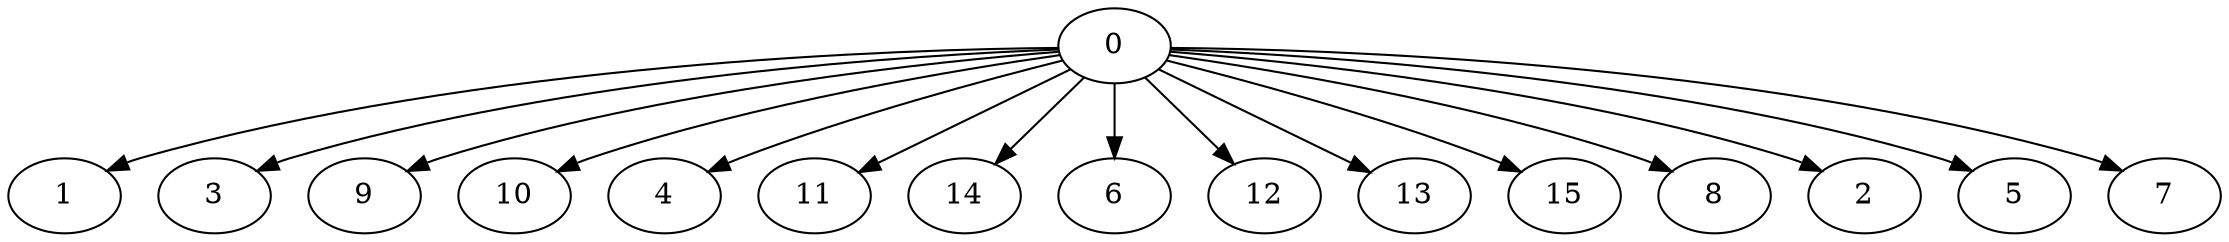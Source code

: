 digraph "Fork_Nodes_16_CCR_10.01_WeightType_Random" {
	graph ["Duplicate states"=0,
		GraphType=Fork,
		"Max states in OPEN"=0,
		Modes="120000ms; topo-ordered tasks, ; Pruning: task equivalence, fixed order ready list, ; F-value: ; Optimisation: best schedule length (\
SL) optimisation on equal, ",
		NumberOfTasks=16,
		"Pruned using list schedule length"=1971,
		"States removed from OPEN"=0,
		TargetSystem="Homogeneous-4",
		"Time to schedule (ms)"=179,
		"Total idle time"=118,
		"Total schedule length"=58,
		"Total sequential time"=96,
		"Total states created"=4594
	];
	0	["Finish time"=10,
		Processor=0,
		"Start time"=0,
		Weight=10];
	1	["Finish time"=28,
		Processor=0,
		"Start time"=19,
		Weight=9];
	0 -> 1	[Weight=56];
	3	["Finish time"=19,
		Processor=0,
		"Start time"=10,
		Weight=9];
	0 -> 3	[Weight=42];
	9	["Finish time"=47,
		Processor=1,
		"Start time"=38,
		Weight=9];
	0 -> 9	[Weight=28];
	10	["Finish time"=46,
		Processor=2,
		"Start time"=38,
		Weight=8];
	0 -> 10	[Weight=28];
	4	["Finish time"=53,
		Processor=2,
		"Start time"=46,
		Weight=7];
	0 -> 4	[Weight=28];
	11	["Finish time"=46,
		Processor=0,
		"Start time"=39,
		Weight=7];
	0 -> 11	[Weight=125];
	14	["Finish time"=58,
		Processor=3,
		"Start time"=52,
		Weight=6];
	0 -> 14	[Weight=42];
	6	["Finish time"=56,
		Processor=0,
		"Start time"=51,
		Weight=5];
	0 -> 6	[Weight=139];
	12	["Finish time"=39,
		Processor=0,
		"Start time"=34,
		Weight=5];
	0 -> 12	[Weight=111];
	13	["Finish time"=43,
		Processor=3,
		"Start time"=38,
		Weight=5];
	0 -> 13	[Weight=28];
	15	["Finish time"=51,
		Processor=0,
		"Start time"=46,
		Weight=5];
	0 -> 15	[Weight=125];
	8	["Finish time"=32,
		Processor=0,
		"Start time"=28,
		Weight=4];
	0 -> 8	[Weight=70];
	2	["Finish time"=46,
		Processor=3,
		"Start time"=43,
		Weight=3];
	0 -> 2	[Weight=28];
	5	["Finish time"=48,
		Processor=3,
		"Start time"=46,
		Weight=2];
	0 -> 5	[Weight=28];
	7	["Finish time"=34,
		Processor=0,
		"Start time"=32,
		Weight=2];
	0 -> 7	[Weight=83];
}
